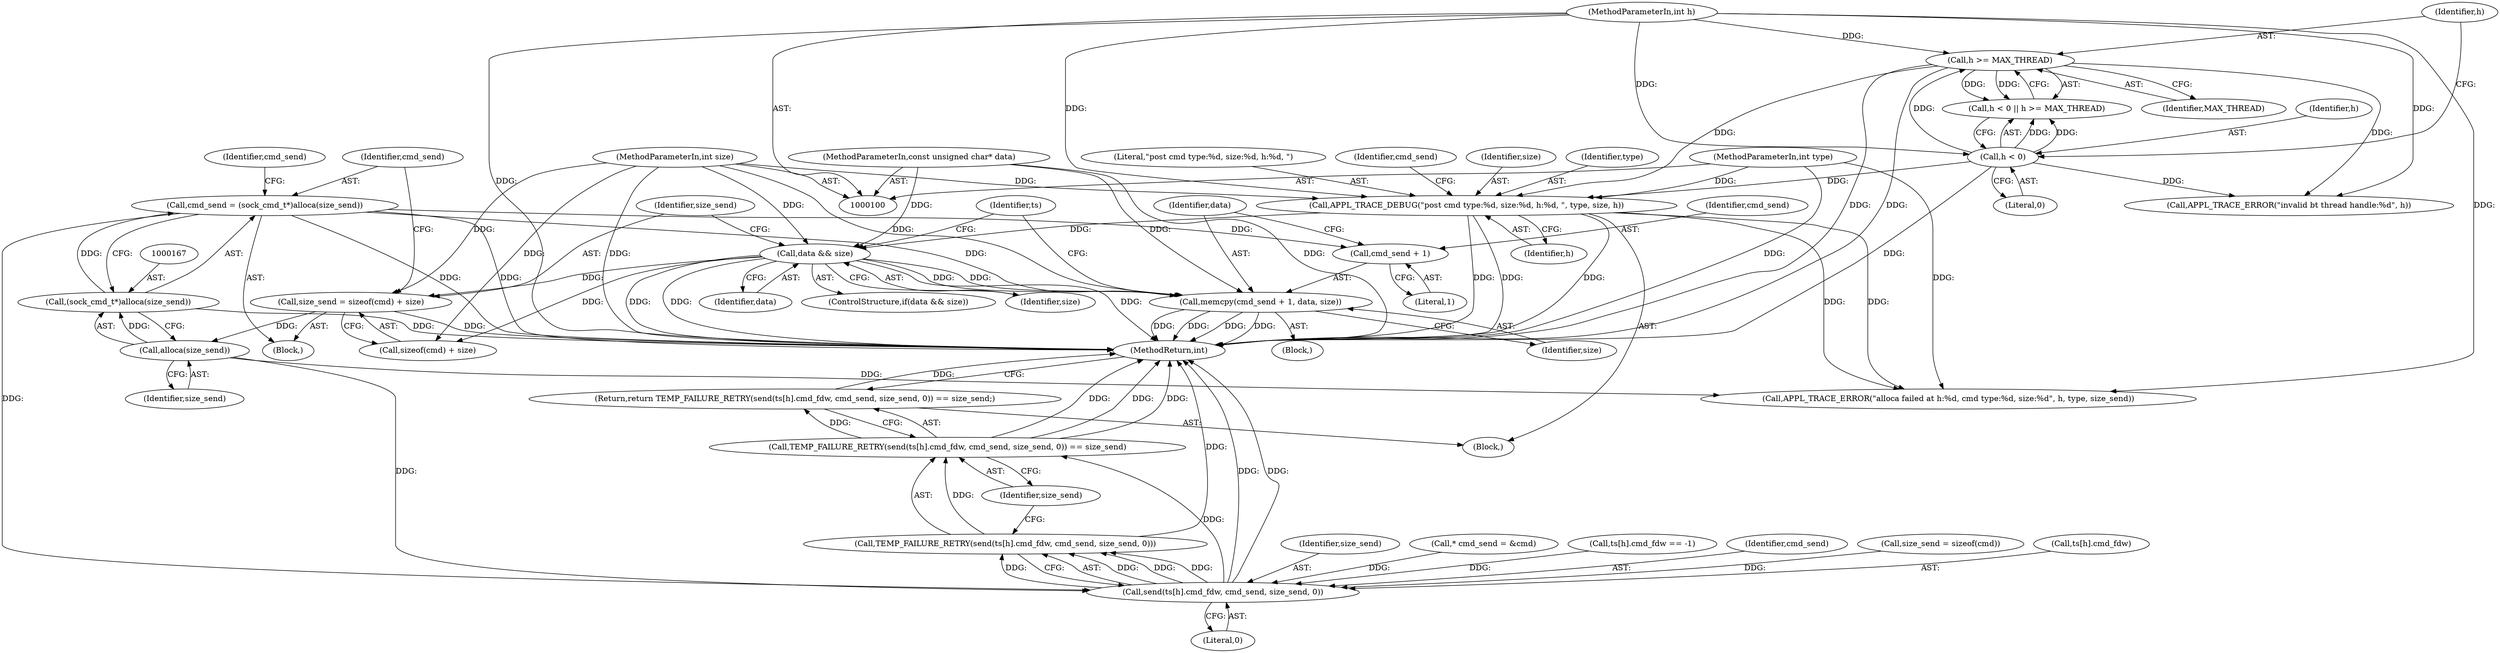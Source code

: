 digraph "0_Android_472271b153c5dc53c28beac55480a8d8434b2d5c_39@API" {
"1000164" [label="(Call,cmd_send = (sock_cmd_t*)alloca(size_send))"];
"1000166" [label="(Call,(sock_cmd_t*)alloca(size_send))"];
"1000168" [label="(Call,alloca(size_send))"];
"1000158" [label="(Call,size_send = sizeof(cmd) + size)"];
"1000154" [label="(Call,data && size)"];
"1000103" [label="(MethodParameterIn,const unsigned char* data)"];
"1000138" [label="(Call,APPL_TRACE_DEBUG(\"post cmd type:%d, size:%d, h:%d, \", type, size, h))"];
"1000102" [label="(MethodParameterIn,int type)"];
"1000104" [label="(MethodParameterIn,int size)"];
"1000112" [label="(Call,h >= MAX_THREAD)"];
"1000109" [label="(Call,h < 0)"];
"1000101" [label="(MethodParameterIn,int h)"];
"1000177" [label="(Call,memcpy(cmd_send + 1, data, size))"];
"1000178" [label="(Call,cmd_send + 1)"];
"1000195" [label="(Call,send(ts[h].cmd_fdw, cmd_send, size_send, 0))"];
"1000194" [label="(Call,TEMP_FAILURE_RETRY(send(ts[h].cmd_fdw, cmd_send, size_send, 0)))"];
"1000193" [label="(Call,TEMP_FAILURE_RETRY(send(ts[h].cmd_fdw, cmd_send, size_send, 0)) == size_send)"];
"1000192" [label="(Return,return TEMP_FAILURE_RETRY(send(ts[h].cmd_fdw, cmd_send, size_send, 0)) == size_send;)"];
"1000104" [label="(MethodParameterIn,int size)"];
"1000140" [label="(Identifier,type)"];
"1000177" [label="(Call,memcpy(cmd_send + 1, data, size))"];
"1000110" [label="(Identifier,h)"];
"1000154" [label="(Call,data && size)"];
"1000116" [label="(Call,APPL_TRACE_ERROR(\"invalid bt thread handle:%d\", h))"];
"1000109" [label="(Call,h < 0)"];
"1000159" [label="(Identifier,size_send)"];
"1000155" [label="(Identifier,data)"];
"1000172" [label="(Block,)"];
"1000181" [label="(Identifier,data)"];
"1000102" [label="(MethodParameterIn,int type)"];
"1000203" [label="(Literal,0)"];
"1000113" [label="(Identifier,h)"];
"1000139" [label="(Literal,\"post cmd type:%d, size:%d, h:%d, \")"];
"1000142" [label="(Identifier,h)"];
"1000112" [label="(Call,h >= MAX_THREAD)"];
"1000192" [label="(Return,return TEMP_FAILURE_RETRY(send(ts[h].cmd_fdw, cmd_send, size_send, 0)) == size_send;)"];
"1000138" [label="(Call,APPL_TRACE_DEBUG(\"post cmd type:%d, size:%d, h:%d, \", type, size, h))"];
"1000103" [label="(MethodParameterIn,const unsigned char* data)"];
"1000171" [label="(Identifier,cmd_send)"];
"1000145" [label="(Identifier,cmd_send)"];
"1000179" [label="(Identifier,cmd_send)"];
"1000169" [label="(Identifier,size_send)"];
"1000193" [label="(Call,TEMP_FAILURE_RETRY(send(ts[h].cmd_fdw, cmd_send, size_send, 0)) == size_send)"];
"1000202" [label="(Identifier,size_send)"];
"1000144" [label="(Call,* cmd_send = &cmd)"];
"1000122" [label="(Call,ts[h].cmd_fdw == -1)"];
"1000204" [label="(Identifier,size_send)"];
"1000168" [label="(Call,alloca(size_send))"];
"1000153" [label="(ControlStructure,if(data && size))"];
"1000114" [label="(Identifier,MAX_THREAD)"];
"1000156" [label="(Identifier,size)"];
"1000201" [label="(Identifier,cmd_send)"];
"1000149" [label="(Call,size_send = sizeof(cmd))"];
"1000164" [label="(Call,cmd_send = (sock_cmd_t*)alloca(size_send))"];
"1000196" [label="(Call,ts[h].cmd_fdw)"];
"1000160" [label="(Call,sizeof(cmd) + size)"];
"1000185" [label="(Call,APPL_TRACE_ERROR(\"alloca failed at h:%d, cmd type:%d, size:%d\", h, type, size_send))"];
"1000158" [label="(Call,size_send = sizeof(cmd) + size)"];
"1000165" [label="(Identifier,cmd_send)"];
"1000166" [label="(Call,(sock_cmd_t*)alloca(size_send))"];
"1000182" [label="(Identifier,size)"];
"1000178" [label="(Call,cmd_send + 1)"];
"1000157" [label="(Block,)"];
"1000111" [label="(Literal,0)"];
"1000195" [label="(Call,send(ts[h].cmd_fdw, cmd_send, size_send, 0))"];
"1000108" [label="(Call,h < 0 || h >= MAX_THREAD)"];
"1000205" [label="(MethodReturn,int)"];
"1000141" [label="(Identifier,size)"];
"1000180" [label="(Literal,1)"];
"1000194" [label="(Call,TEMP_FAILURE_RETRY(send(ts[h].cmd_fdw, cmd_send, size_send, 0)))"];
"1000198" [label="(Identifier,ts)"];
"1000106" [label="(Block,)"];
"1000101" [label="(MethodParameterIn,int h)"];
"1000164" -> "1000157"  [label="AST: "];
"1000164" -> "1000166"  [label="CFG: "];
"1000165" -> "1000164"  [label="AST: "];
"1000166" -> "1000164"  [label="AST: "];
"1000171" -> "1000164"  [label="CFG: "];
"1000164" -> "1000205"  [label="DDG: "];
"1000164" -> "1000205"  [label="DDG: "];
"1000166" -> "1000164"  [label="DDG: "];
"1000164" -> "1000177"  [label="DDG: "];
"1000164" -> "1000178"  [label="DDG: "];
"1000164" -> "1000195"  [label="DDG: "];
"1000166" -> "1000168"  [label="CFG: "];
"1000167" -> "1000166"  [label="AST: "];
"1000168" -> "1000166"  [label="AST: "];
"1000166" -> "1000205"  [label="DDG: "];
"1000168" -> "1000166"  [label="DDG: "];
"1000168" -> "1000169"  [label="CFG: "];
"1000169" -> "1000168"  [label="AST: "];
"1000158" -> "1000168"  [label="DDG: "];
"1000168" -> "1000185"  [label="DDG: "];
"1000168" -> "1000195"  [label="DDG: "];
"1000158" -> "1000157"  [label="AST: "];
"1000158" -> "1000160"  [label="CFG: "];
"1000159" -> "1000158"  [label="AST: "];
"1000160" -> "1000158"  [label="AST: "];
"1000165" -> "1000158"  [label="CFG: "];
"1000158" -> "1000205"  [label="DDG: "];
"1000154" -> "1000158"  [label="DDG: "];
"1000104" -> "1000158"  [label="DDG: "];
"1000154" -> "1000153"  [label="AST: "];
"1000154" -> "1000155"  [label="CFG: "];
"1000154" -> "1000156"  [label="CFG: "];
"1000155" -> "1000154"  [label="AST: "];
"1000156" -> "1000154"  [label="AST: "];
"1000159" -> "1000154"  [label="CFG: "];
"1000198" -> "1000154"  [label="CFG: "];
"1000154" -> "1000205"  [label="DDG: "];
"1000154" -> "1000205"  [label="DDG: "];
"1000154" -> "1000205"  [label="DDG: "];
"1000103" -> "1000154"  [label="DDG: "];
"1000138" -> "1000154"  [label="DDG: "];
"1000104" -> "1000154"  [label="DDG: "];
"1000154" -> "1000160"  [label="DDG: "];
"1000154" -> "1000177"  [label="DDG: "];
"1000154" -> "1000177"  [label="DDG: "];
"1000103" -> "1000100"  [label="AST: "];
"1000103" -> "1000205"  [label="DDG: "];
"1000103" -> "1000177"  [label="DDG: "];
"1000138" -> "1000106"  [label="AST: "];
"1000138" -> "1000142"  [label="CFG: "];
"1000139" -> "1000138"  [label="AST: "];
"1000140" -> "1000138"  [label="AST: "];
"1000141" -> "1000138"  [label="AST: "];
"1000142" -> "1000138"  [label="AST: "];
"1000145" -> "1000138"  [label="CFG: "];
"1000138" -> "1000205"  [label="DDG: "];
"1000138" -> "1000205"  [label="DDG: "];
"1000138" -> "1000205"  [label="DDG: "];
"1000102" -> "1000138"  [label="DDG: "];
"1000104" -> "1000138"  [label="DDG: "];
"1000112" -> "1000138"  [label="DDG: "];
"1000109" -> "1000138"  [label="DDG: "];
"1000101" -> "1000138"  [label="DDG: "];
"1000138" -> "1000185"  [label="DDG: "];
"1000138" -> "1000185"  [label="DDG: "];
"1000102" -> "1000100"  [label="AST: "];
"1000102" -> "1000205"  [label="DDG: "];
"1000102" -> "1000185"  [label="DDG: "];
"1000104" -> "1000100"  [label="AST: "];
"1000104" -> "1000205"  [label="DDG: "];
"1000104" -> "1000160"  [label="DDG: "];
"1000104" -> "1000177"  [label="DDG: "];
"1000112" -> "1000108"  [label="AST: "];
"1000112" -> "1000114"  [label="CFG: "];
"1000113" -> "1000112"  [label="AST: "];
"1000114" -> "1000112"  [label="AST: "];
"1000108" -> "1000112"  [label="CFG: "];
"1000112" -> "1000205"  [label="DDG: "];
"1000112" -> "1000205"  [label="DDG: "];
"1000112" -> "1000108"  [label="DDG: "];
"1000112" -> "1000108"  [label="DDG: "];
"1000109" -> "1000112"  [label="DDG: "];
"1000101" -> "1000112"  [label="DDG: "];
"1000112" -> "1000116"  [label="DDG: "];
"1000109" -> "1000108"  [label="AST: "];
"1000109" -> "1000111"  [label="CFG: "];
"1000110" -> "1000109"  [label="AST: "];
"1000111" -> "1000109"  [label="AST: "];
"1000113" -> "1000109"  [label="CFG: "];
"1000108" -> "1000109"  [label="CFG: "];
"1000109" -> "1000205"  [label="DDG: "];
"1000109" -> "1000108"  [label="DDG: "];
"1000109" -> "1000108"  [label="DDG: "];
"1000101" -> "1000109"  [label="DDG: "];
"1000109" -> "1000116"  [label="DDG: "];
"1000101" -> "1000100"  [label="AST: "];
"1000101" -> "1000205"  [label="DDG: "];
"1000101" -> "1000116"  [label="DDG: "];
"1000101" -> "1000185"  [label="DDG: "];
"1000177" -> "1000172"  [label="AST: "];
"1000177" -> "1000182"  [label="CFG: "];
"1000178" -> "1000177"  [label="AST: "];
"1000181" -> "1000177"  [label="AST: "];
"1000182" -> "1000177"  [label="AST: "];
"1000198" -> "1000177"  [label="CFG: "];
"1000177" -> "1000205"  [label="DDG: "];
"1000177" -> "1000205"  [label="DDG: "];
"1000177" -> "1000205"  [label="DDG: "];
"1000177" -> "1000205"  [label="DDG: "];
"1000178" -> "1000180"  [label="CFG: "];
"1000179" -> "1000178"  [label="AST: "];
"1000180" -> "1000178"  [label="AST: "];
"1000181" -> "1000178"  [label="CFG: "];
"1000195" -> "1000194"  [label="AST: "];
"1000195" -> "1000203"  [label="CFG: "];
"1000196" -> "1000195"  [label="AST: "];
"1000201" -> "1000195"  [label="AST: "];
"1000202" -> "1000195"  [label="AST: "];
"1000203" -> "1000195"  [label="AST: "];
"1000194" -> "1000195"  [label="CFG: "];
"1000195" -> "1000205"  [label="DDG: "];
"1000195" -> "1000205"  [label="DDG: "];
"1000195" -> "1000194"  [label="DDG: "];
"1000195" -> "1000194"  [label="DDG: "];
"1000195" -> "1000194"  [label="DDG: "];
"1000195" -> "1000194"  [label="DDG: "];
"1000122" -> "1000195"  [label="DDG: "];
"1000144" -> "1000195"  [label="DDG: "];
"1000149" -> "1000195"  [label="DDG: "];
"1000195" -> "1000193"  [label="DDG: "];
"1000194" -> "1000193"  [label="AST: "];
"1000204" -> "1000194"  [label="CFG: "];
"1000194" -> "1000205"  [label="DDG: "];
"1000194" -> "1000193"  [label="DDG: "];
"1000193" -> "1000192"  [label="AST: "];
"1000193" -> "1000204"  [label="CFG: "];
"1000204" -> "1000193"  [label="AST: "];
"1000192" -> "1000193"  [label="CFG: "];
"1000193" -> "1000205"  [label="DDG: "];
"1000193" -> "1000205"  [label="DDG: "];
"1000193" -> "1000205"  [label="DDG: "];
"1000193" -> "1000192"  [label="DDG: "];
"1000192" -> "1000106"  [label="AST: "];
"1000205" -> "1000192"  [label="CFG: "];
"1000192" -> "1000205"  [label="DDG: "];
}
